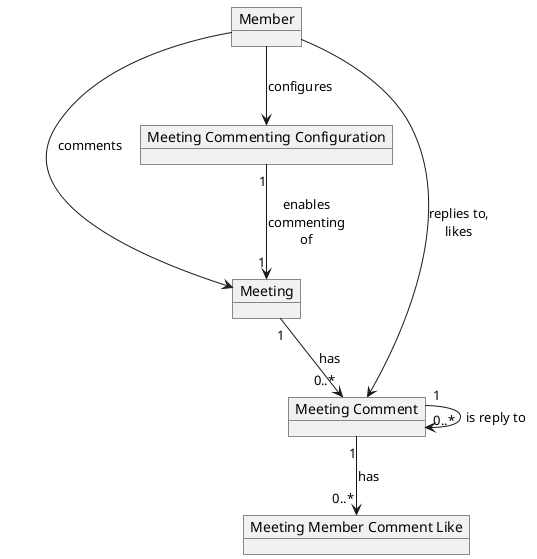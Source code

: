 @startuml

object "Meeting" as Meeting
object "Member" as Member
object "Meeting Commenting Configuration" as MeetingCommentingConfiguration
object "Meeting Comment" as MeetingComment
object "Meeting Member Comment Like" as MeetingMemberCommentLike

Meeting "1"-->"0..*" MeetingComment : has
MeetingCommentingConfiguration "1"-->"1" Meeting : enables\ncommenting\nof
MeetingComment "1"-->"0..*" MeetingMemberCommentLike : has
MeetingComment "1"-->"0..*" MeetingComment : is reply to
Member --> Meeting : comments
Member --> MeetingComment : replies to,\nlikes
Member --> MeetingCommentingConfiguration : configures

@enduml